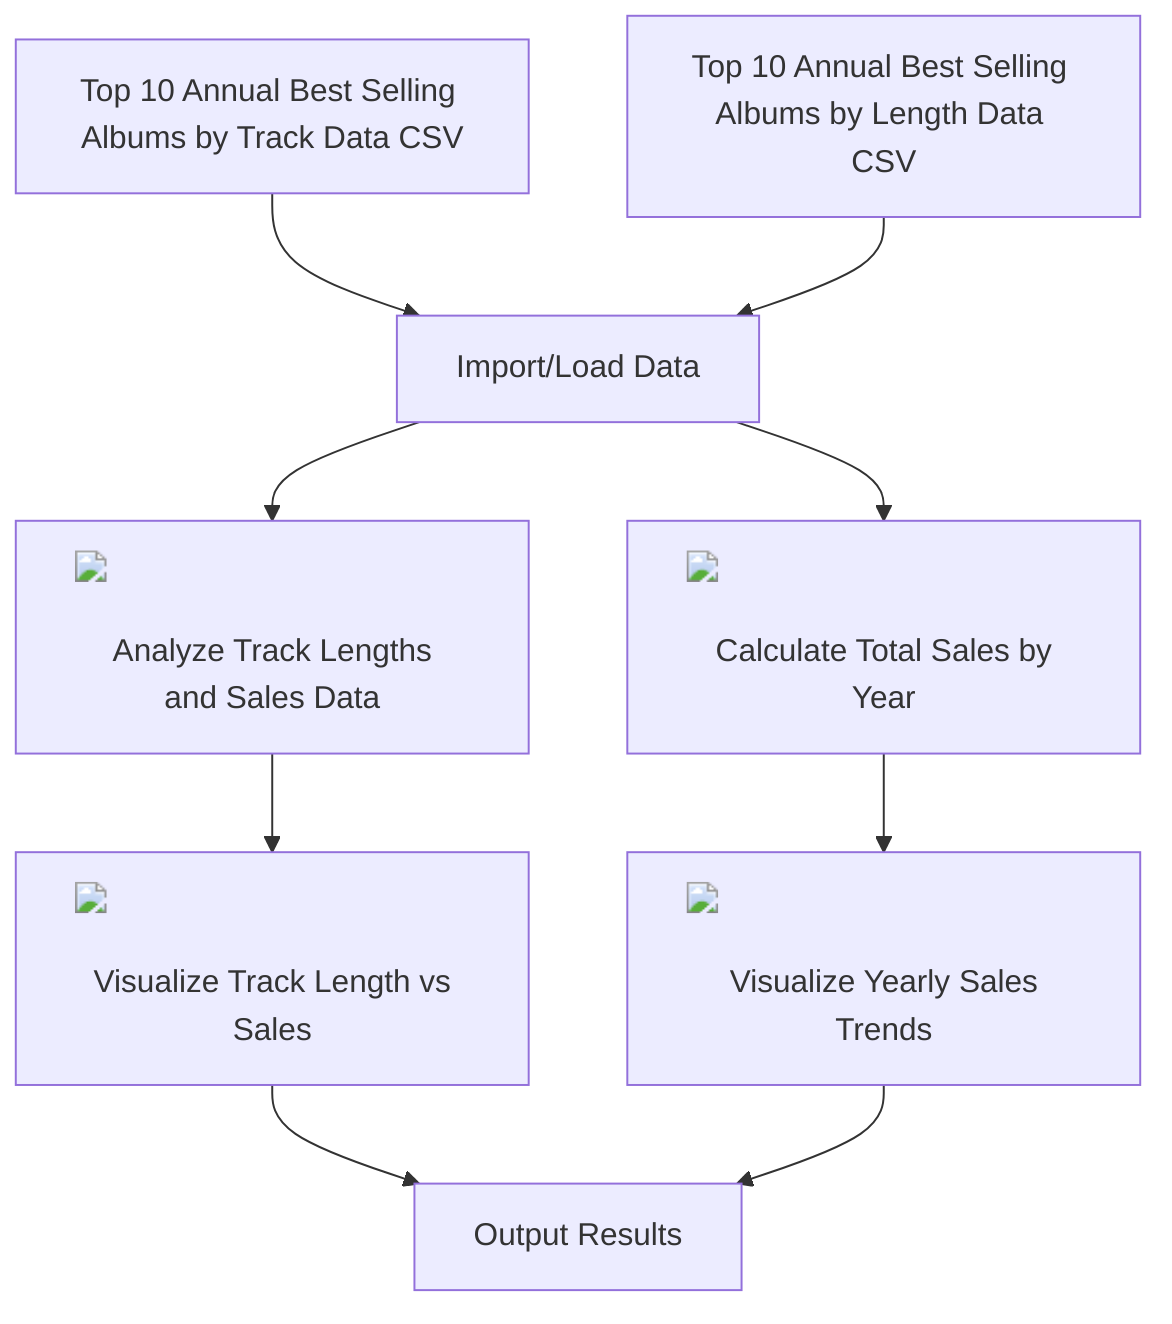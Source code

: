 graph TD;
    A1["Top 10 Annual Best Selling Albums by Track Data CSV"]
    A2["Top 10 Annual Best Selling Albums by Length Data CSV"]
    A1 --> B1["Import/Load Data"]
    A2 --> B1
    B1 --> C1["<img src='dummy_plots/scatter_plot_template.svg' /> <br/> Analyze Track Lengths and Sales Data"]
    C1 --> D1["<img src='dummy_plots/lineplot_template.svg' /> <br/> Visualize Track Length vs Sales"]
    B1 --> E1["<img src='dummy_plots/barplot_template.svg' /> <br/> Calculate Total Sales by Year"]
    E1 --> D2["<img src='dummy_plots/hist_template.svg' /> <br/> Visualize Yearly Sales Trends"]
    D1 --> F1["Output Results"]
    D2 --> F1;
